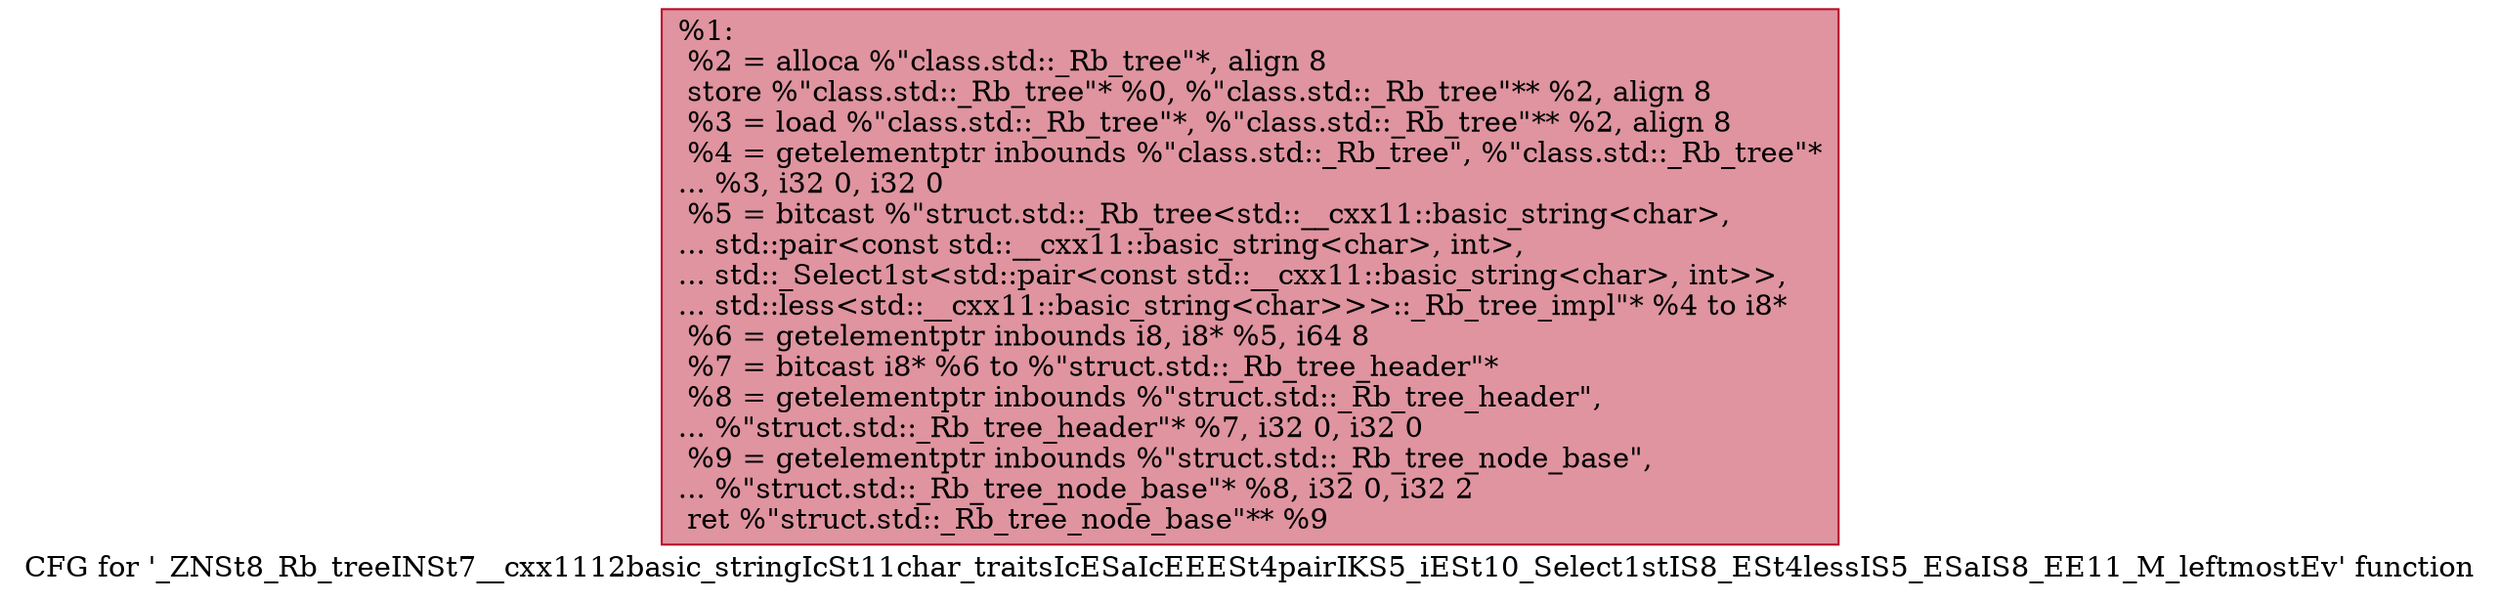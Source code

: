 digraph "CFG for '_ZNSt8_Rb_treeINSt7__cxx1112basic_stringIcSt11char_traitsIcESaIcEEESt4pairIKS5_iESt10_Select1stIS8_ESt4lessIS5_ESaIS8_EE11_M_leftmostEv' function" {
	label="CFG for '_ZNSt8_Rb_treeINSt7__cxx1112basic_stringIcSt11char_traitsIcESaIcEEESt4pairIKS5_iESt10_Select1stIS8_ESt4lessIS5_ESaIS8_EE11_M_leftmostEv' function";

	Node0x55a846801070 [shape=record,color="#b70d28ff", style=filled, fillcolor="#b70d2870",label="{%1:\l  %2 = alloca %\"class.std::_Rb_tree\"*, align 8\l  store %\"class.std::_Rb_tree\"* %0, %\"class.std::_Rb_tree\"** %2, align 8\l  %3 = load %\"class.std::_Rb_tree\"*, %\"class.std::_Rb_tree\"** %2, align 8\l  %4 = getelementptr inbounds %\"class.std::_Rb_tree\", %\"class.std::_Rb_tree\"*\l... %3, i32 0, i32 0\l  %5 = bitcast %\"struct.std::_Rb_tree\<std::__cxx11::basic_string\<char\>,\l... std::pair\<const std::__cxx11::basic_string\<char\>, int\>,\l... std::_Select1st\<std::pair\<const std::__cxx11::basic_string\<char\>, int\>\>,\l... std::less\<std::__cxx11::basic_string\<char\>\>\>::_Rb_tree_impl\"* %4 to i8*\l  %6 = getelementptr inbounds i8, i8* %5, i64 8\l  %7 = bitcast i8* %6 to %\"struct.std::_Rb_tree_header\"*\l  %8 = getelementptr inbounds %\"struct.std::_Rb_tree_header\",\l... %\"struct.std::_Rb_tree_header\"* %7, i32 0, i32 0\l  %9 = getelementptr inbounds %\"struct.std::_Rb_tree_node_base\",\l... %\"struct.std::_Rb_tree_node_base\"* %8, i32 0, i32 2\l  ret %\"struct.std::_Rb_tree_node_base\"** %9\l}"];
}
